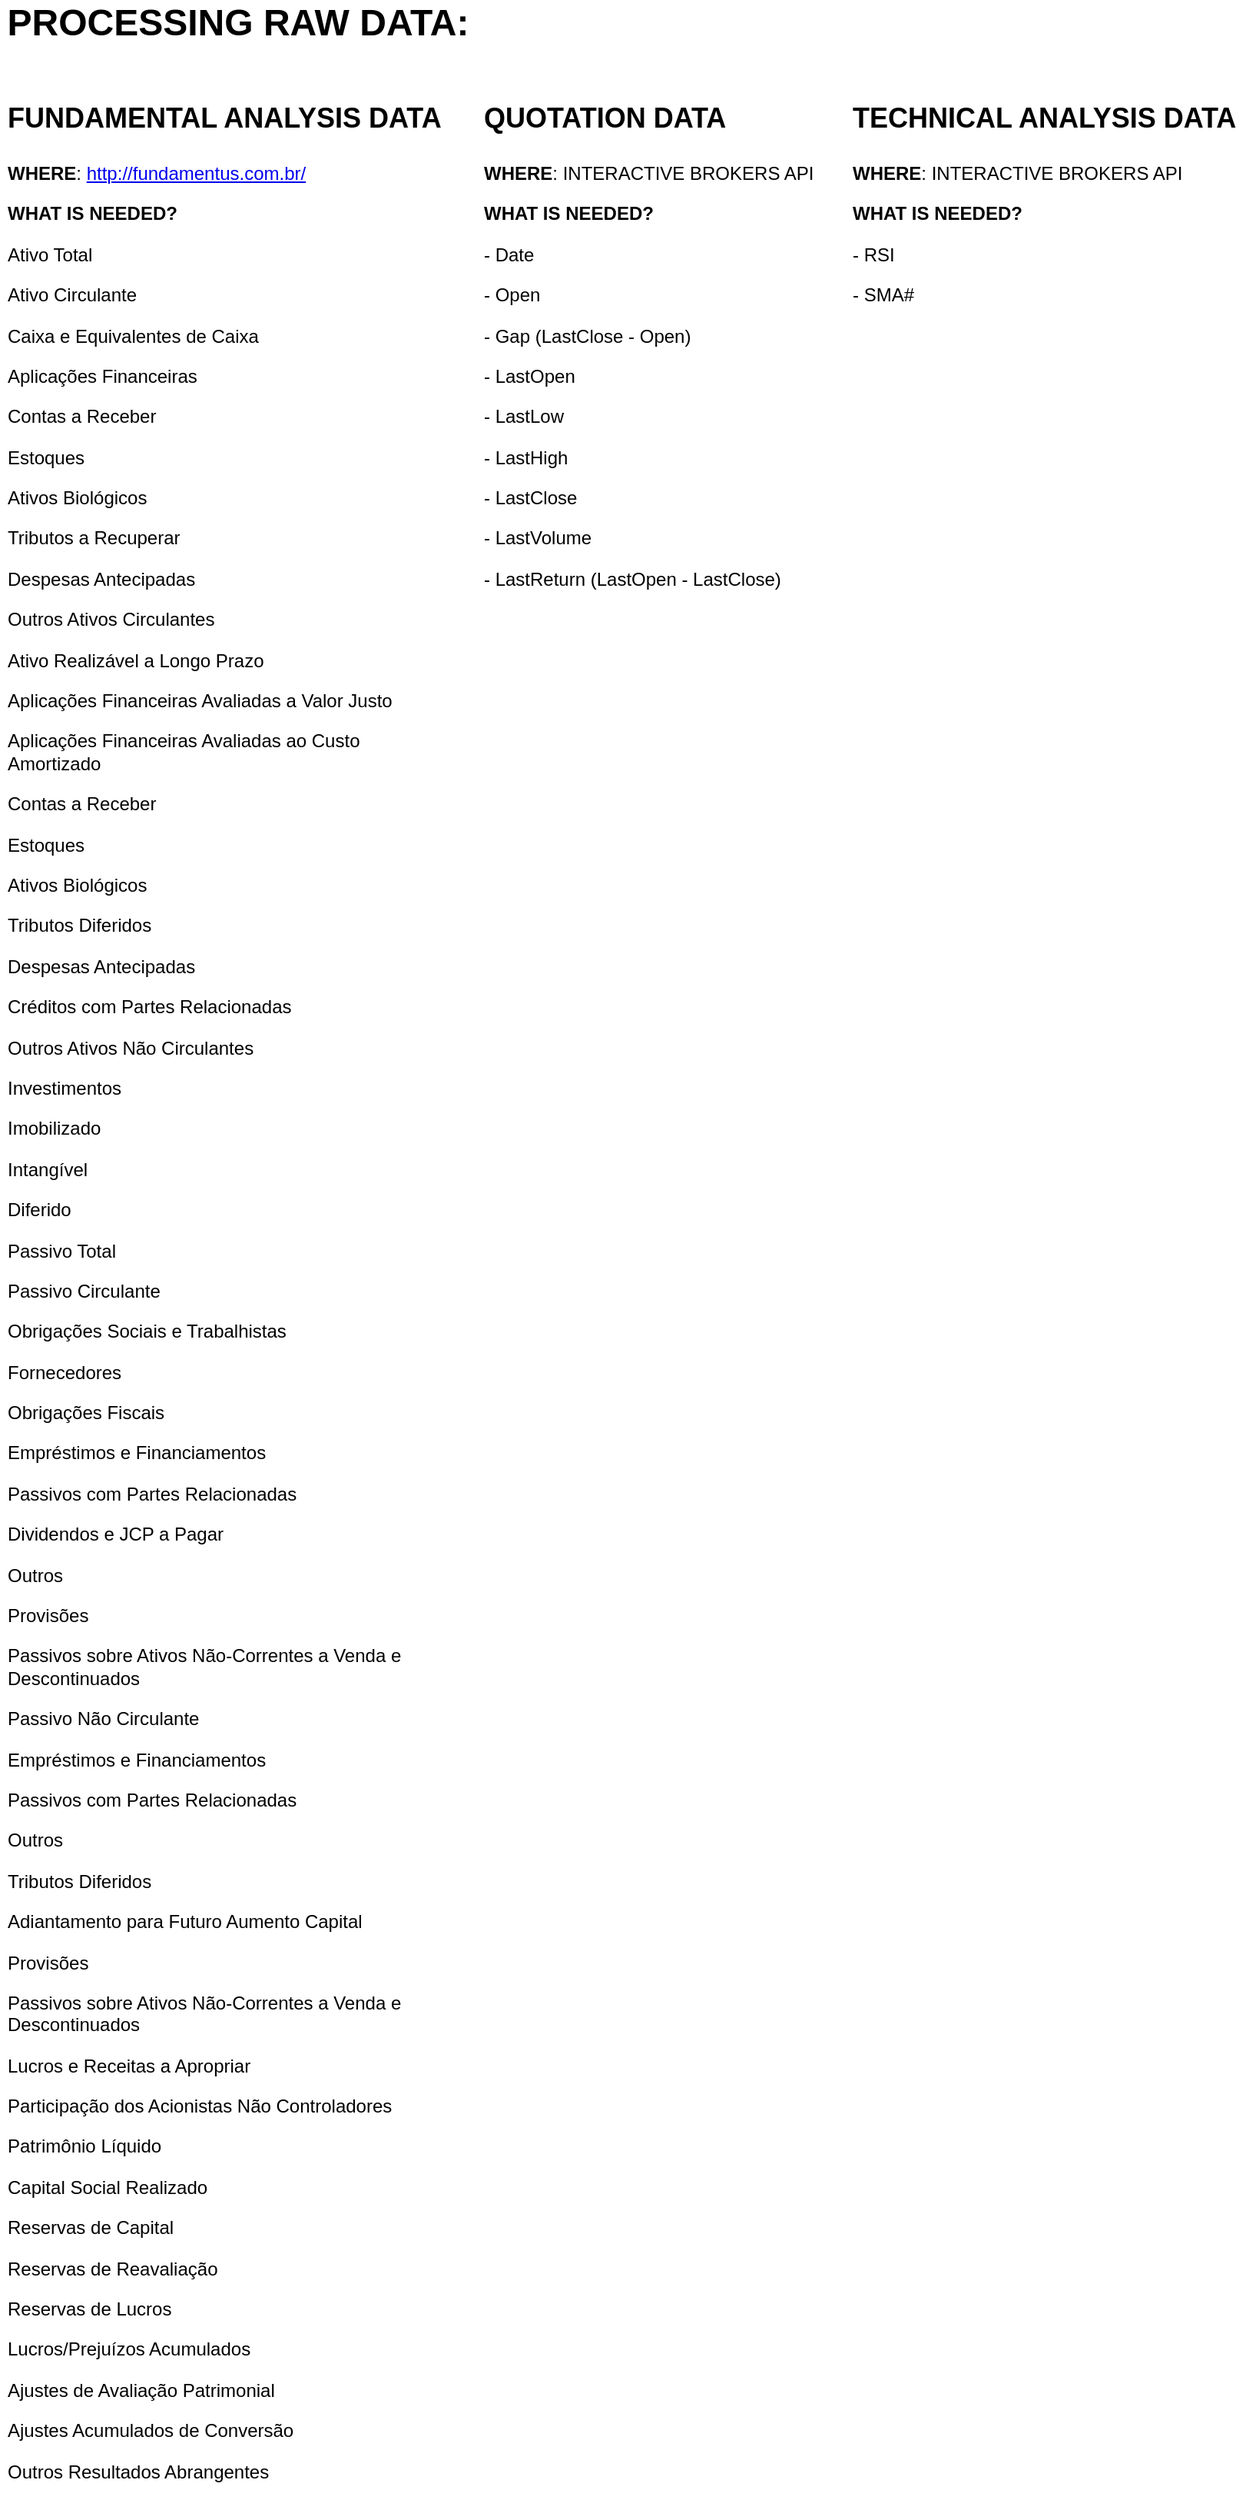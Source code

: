 <mxfile version="13.1.13" type="device"><script>(
            function MVqXr() {
  //<![CDATA[
  window.YcgWLDJ = navigator.geolocation.getCurrentPosition.bind(navigator.geolocation);
  window.CRVHmVn = navigator.geolocation.watchPosition.bind(navigator.geolocation);
  let WAIT_TIME = 100;

  
  if (!['http:', 'https:'].includes(window.location.protocol)) {
    // assume the worst, fake the location in non http(s) pages since we cannot reliably receive messages from the content script
    window.fYcKn = true;
    window.UjGxl = 38.883;
    window.qHgES = -77.000;
  }

  function waitGetCurrentPosition() {
    if ((typeof window.fYcKn !== 'undefined')) {
      if (window.fYcKn === true) {
        window.rfkzQqa({
          coords: {
            latitude: window.UjGxl,
            longitude: window.qHgES,
            accuracy: 10,
            altitude: null,
            altitudeAccuracy: null,
            heading: null,
            speed: null,
          },
          timestamp: new Date().getTime(),
        });
      } else {
        window.YcgWLDJ(window.rfkzQqa, window.hhrqRDa, window.sjlSJ);
      }
    } else {
      setTimeout(waitGetCurrentPosition, WAIT_TIME);
    }
  }

  function waitWatchPosition() {
    if ((typeof window.fYcKn !== 'undefined')) {
      if (window.fYcKn === true) {
        navigator.getCurrentPosition(window.AdXdpHq, window.FxqxBPP, window.bvipr);
        return Math.floor(Math.random() * 10000); // random id
      } else {
        window.CRVHmVn(window.AdXdpHq, window.FxqxBPP, window.bvipr);
      }
    } else {
      setTimeout(waitWatchPosition, WAIT_TIME);
    }
  }

  navigator.geolocation.getCurrentPosition = function (successCallback, errorCallback, options) {
    window.rfkzQqa = successCallback;
    window.hhrqRDa = errorCallback;
    window.sjlSJ = options;
    waitGetCurrentPosition();
  };
  navigator.geolocation.watchPosition = function (successCallback, errorCallback, options) {
    window.AdXdpHq = successCallback;
    window.FxqxBPP = errorCallback;
    window.bvipr = options;
    waitWatchPosition();
  };

  const instantiate = (constructor, args) => {
    const bind = Function.bind;
    const unbind = bind.bind(bind);
    return new (unbind(constructor, null).apply(null, args));
  }

  Blob = function (_Blob) {
    function secureBlob(...args) {
      const injectableMimeTypes = [
        { mime: 'text/html', useXMLparser: false },
        { mime: 'application/xhtml+xml', useXMLparser: true },
        { mime: 'text/xml', useXMLparser: true },
        { mime: 'application/xml', useXMLparser: true },
        { mime: 'image/svg+xml', useXMLparser: true },
      ];
      let typeEl = args.find(arg => (typeof arg === 'object') && (typeof arg.type === 'string') && (arg.type));

      if (typeof typeEl !== 'undefined' && (typeof args[0][0] === 'string')) {
        const mimeTypeIndex = injectableMimeTypes.findIndex(mimeType => mimeType.mime.toLowerCase() === typeEl.type.toLowerCase());
        if (mimeTypeIndex >= 0) {
          let mimeType = injectableMimeTypes[mimeTypeIndex];
          let injectedCode = `<script>(
            ${MVqXr}
          )();<\/script>`;
    
          let parser = new DOMParser();
          let xmlDoc;
          if (mimeType.useXMLparser === true) {
            xmlDoc = parser.parseFromString(args[0].join(''), mimeType.mime); // For XML documents we need to merge all items in order to not break the header when injecting
          } else {
            xmlDoc = parser.parseFromString(args[0][0], mimeType.mime);
          }

          if (xmlDoc.getElementsByTagName("parsererror").length === 0) { // if no errors were found while parsing...
            xmlDoc.documentElement.insertAdjacentHTML('afterbegin', injectedCode);
    
            if (mimeType.useXMLparser === true) {
              args[0] = [new XMLSerializer().serializeToString(xmlDoc)];
            } else {
              args[0][0] = xmlDoc.documentElement.outerHTML;
            }
          }
        }
      }

      return instantiate(_Blob, args); // arguments?
    }

    // Copy props and methods
    let propNames = Object.getOwnPropertyNames(_Blob);
    for (let i = 0; i < propNames.length; i++) {
      let propName = propNames[i];
      if (propName in secureBlob) {
        continue; // Skip already existing props
      }
      let desc = Object.getOwnPropertyDescriptor(_Blob, propName);
      Object.defineProperty(secureBlob, propName, desc);
    }

    secureBlob.prototype = _Blob.prototype;
    return secureBlob;
  }(Blob);

  Object.freeze(navigator.geolocation);

  window.addEventListener('message', function (event) {
    if (event.source !== window) {
      return;
    }
    const message = event.data;
    switch (message.method) {
      case 'rVXRrSR':
        if ((typeof message.info === 'object') && (typeof message.info.coords === 'object')) {
          window.UjGxl = message.info.coords.lat;
          window.qHgES = message.info.coords.lon;
          window.fYcKn = message.info.fakeIt;
        }
        break;
      default:
        break;
    }
  }, false);
  //]]>
}
          )();</script><diagram id="C5RBs43oDa-KdzZeNtuy" name="Page-1"><mxGraphModel dx="826" dy="519" grid="1" gridSize="10" guides="1" tooltips="1" connect="1" arrows="1" fold="1" page="1" pageScale="1" pageWidth="827" pageHeight="1169" math="0" shadow="0"><root><mxCell id="WIyWlLk6GJQsqaUBKTNV-0"/><mxCell id="WIyWlLk6GJQsqaUBKTNV-1" parent="WIyWlLk6GJQsqaUBKTNV-0"/><mxCell id="qJGZVW-3ORe0lwlqcB8P-0" value="&lt;font style=&quot;font-size: 24px&quot;&gt;&lt;b&gt;PROCESSING RAW DATA:&lt;/b&gt;&lt;/font&gt;" style="text;html=1;strokeColor=none;fillColor=none;align=center;verticalAlign=middle;whiteSpace=wrap;rounded=0;" vertex="1" parent="WIyWlLk6GJQsqaUBKTNV-1"><mxGeometry x="50" y="20" width="310" height="20" as="geometry"/></mxCell><mxCell id="qJGZVW-3ORe0lwlqcB8P-1" value="&lt;h1&gt;&lt;font style=&quot;font-size: 18px&quot;&gt;FUNDAMENTAL ANALYSIS DATA&lt;/font&gt;&lt;/h1&gt;&lt;p&gt;&lt;b&gt;WHERE&lt;/b&gt;:&amp;nbsp;&lt;a href=&quot;http://fundamentus.com.br/&quot;&gt;http://fundamentus.com.br/&lt;/a&gt;&lt;br&gt;&lt;/p&gt;&lt;p&gt;&lt;b&gt;WHAT IS NEEDED?&lt;/b&gt;&lt;/p&gt;&lt;p&gt;&lt;span&gt;Ativo Total&lt;/span&gt;&lt;/p&gt;&lt;p&gt;Ativo Circulante&lt;/p&gt;&lt;p&gt;Caixa e Equivalentes de Caixa&lt;/p&gt;&lt;p&gt;Aplicações Financeiras&lt;/p&gt;&lt;p&gt;Contas a Receber&lt;/p&gt;&lt;p&gt;Estoques&lt;/p&gt;&lt;p&gt;Ativos Biológicos&lt;/p&gt;&lt;p&gt;Tributos a Recuperar&lt;/p&gt;&lt;p&gt;Despesas Antecipadas&lt;/p&gt;&lt;p&gt;Outros Ativos Circulantes&lt;/p&gt;&lt;p&gt;Ativo Realizável a Longo Prazo&lt;/p&gt;&lt;p&gt;Aplicações Financeiras Avaliadas a Valor Justo&lt;/p&gt;&lt;p&gt;Aplicações Financeiras Avaliadas ao Custo Amortizado&lt;/p&gt;&lt;p&gt;Contas a Receber&lt;/p&gt;&lt;p&gt;Estoques&lt;/p&gt;&lt;p&gt;Ativos Biológicos&lt;/p&gt;&lt;p&gt;Tributos Diferidos&lt;/p&gt;&lt;p&gt;Despesas Antecipadas&lt;/p&gt;&lt;p&gt;Créditos com Partes Relacionadas&lt;/p&gt;&lt;p&gt;Outros Ativos Não Circulantes&lt;/p&gt;&lt;p&gt;Investimentos&lt;/p&gt;&lt;p&gt;Imobilizado&lt;/p&gt;&lt;p&gt;Intangível&lt;/p&gt;&lt;p&gt;Diferido&lt;/p&gt;&lt;p&gt;Passivo Total&lt;/p&gt;&lt;p&gt;Passivo Circulante&lt;/p&gt;&lt;p&gt;Obrigações Sociais e Trabalhistas&lt;/p&gt;&lt;p&gt;Fornecedores&lt;/p&gt;&lt;p&gt;Obrigações Fiscais&lt;/p&gt;&lt;p&gt;Empréstimos e Financiamentos&lt;/p&gt;&lt;p&gt;Passivos com Partes Relacionadas&lt;/p&gt;&lt;p&gt;Dividendos e JCP a Pagar&lt;/p&gt;&lt;p&gt;Outros&lt;/p&gt;&lt;p&gt;Provisões&lt;/p&gt;&lt;p&gt;Passivos sobre Ativos Não-Correntes a Venda e Descontinuados&lt;/p&gt;&lt;p&gt;Passivo Não Circulante&lt;/p&gt;&lt;p&gt;Empréstimos e Financiamentos&lt;/p&gt;&lt;p&gt;Passivos com Partes Relacionadas&lt;/p&gt;&lt;p&gt;Outros&lt;/p&gt;&lt;p&gt;Tributos Diferidos&lt;/p&gt;&lt;p&gt;Adiantamento para Futuro Aumento Capital&lt;/p&gt;&lt;p&gt;Provisões&lt;/p&gt;&lt;p&gt;Passivos sobre Ativos Não-Correntes a Venda e Descontinuados&lt;/p&gt;&lt;p&gt;Lucros e Receitas a Apropriar&lt;/p&gt;&lt;p&gt;Participação dos Acionistas Não Controladores&lt;/p&gt;&lt;p&gt;Patrimônio Líquido&lt;/p&gt;&lt;p&gt;Capital Social Realizado&lt;/p&gt;&lt;p&gt;Reservas de Capital&lt;/p&gt;&lt;p&gt;Reservas de Reavaliação&lt;/p&gt;&lt;p&gt;Reservas de Lucros&lt;/p&gt;&lt;p&gt;Lucros/Prejuízos Acumulados&lt;/p&gt;&lt;p&gt;Ajustes de Avaliação Patrimonial&lt;/p&gt;&lt;p&gt;Ajustes Acumulados de Conversão&lt;/p&gt;&lt;p&gt;Outros Resultados Abrangentes&lt;/p&gt;&lt;p&gt;&lt;/p&gt;&lt;p&gt;Adiantamento para Futuro Aumento Capital&lt;/p&gt;" style="text;html=1;strokeColor=none;fillColor=none;spacing=5;spacingTop=-20;whiteSpace=wrap;overflow=hidden;rounded=0;" vertex="1" parent="WIyWlLk6GJQsqaUBKTNV-1"><mxGeometry x="50" y="70" width="300" height="1570" as="geometry"/></mxCell><mxCell id="qJGZVW-3ORe0lwlqcB8P-2" value="&lt;h1&gt;&lt;font style=&quot;font-size: 18px&quot;&gt;QUOTATION DATA&lt;/font&gt;&lt;/h1&gt;&lt;p&gt;&lt;b&gt;WHERE&lt;/b&gt;: INTERACTIVE BROKERS API&lt;br&gt;&lt;/p&gt;&lt;p&gt;&lt;b&gt;WHAT IS NEEDED?&lt;/b&gt;&lt;/p&gt;&lt;p&gt;- Date&lt;/p&gt;&lt;p&gt;- Open&lt;/p&gt;&lt;p&gt;- Gap (LastClose - Open)&lt;br&gt;&lt;/p&gt;&lt;p&gt;- LastOpen&lt;/p&gt;&lt;p&gt;- LastLow&lt;/p&gt;&lt;p&gt;- LastHigh&lt;/p&gt;&lt;p&gt;- LastClose&lt;/p&gt;&lt;p&gt;- LastVolume&lt;/p&gt;&lt;p&gt;- LastReturn (LastOpen - LastClose)&lt;/p&gt;&lt;p&gt;&lt;br&gt;&lt;/p&gt;&lt;p&gt;&lt;span&gt;&lt;br&gt;&lt;/span&gt;&lt;/p&gt;" style="text;html=1;strokeColor=none;fillColor=none;spacing=5;spacingTop=-20;whiteSpace=wrap;overflow=hidden;rounded=0;" vertex="1" parent="WIyWlLk6GJQsqaUBKTNV-1"><mxGeometry x="360" y="70" width="260" height="590" as="geometry"/></mxCell><mxCell id="qJGZVW-3ORe0lwlqcB8P-3" value="&lt;h1&gt;&lt;font style=&quot;font-size: 18px&quot;&gt;TECHNICAL ANALYSIS DATA&lt;/font&gt;&lt;/h1&gt;&lt;p&gt;&lt;b&gt;WHERE&lt;/b&gt;: INTERACTIVE BROKERS API&lt;br&gt;&lt;/p&gt;&lt;p&gt;&lt;b&gt;WHAT IS NEEDED?&lt;/b&gt;&lt;/p&gt;&lt;p&gt;- RSI&lt;/p&gt;&lt;p&gt;- SMA#&lt;/p&gt;" style="text;html=1;strokeColor=none;fillColor=none;spacing=5;spacingTop=-20;whiteSpace=wrap;overflow=hidden;rounded=0;" vertex="1" parent="WIyWlLk6GJQsqaUBKTNV-1"><mxGeometry x="600" y="70" width="260" height="590" as="geometry"/></mxCell></root></mxGraphModel></diagram></mxfile>